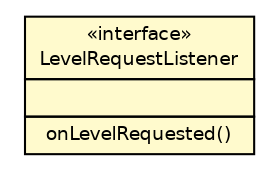 #!/usr/local/bin/dot
#
# Class diagram 
# Generated by UMLGraph version 5.2 (http://www.umlgraph.org/)
#

digraph G {
	edge [fontname="Helvetica",fontsize=10,labelfontname="Helvetica",labelfontsize=10];
	node [fontname="Helvetica",fontsize=10,shape=plaintext];
	nodesep=0.25;
	ranksep=0.5;
	// com.heyzap.sdk.HeyzapLib.LevelRequestListener
	c2758 [label=<<table title="com.heyzap.sdk.HeyzapLib.LevelRequestListener" border="0" cellborder="1" cellspacing="0" cellpadding="2" port="p" bgcolor="lemonChiffon" href="./HeyzapLib.LevelRequestListener.html">
		<tr><td><table border="0" cellspacing="0" cellpadding="1">
<tr><td align="center" balign="center"> &#171;interface&#187; </td></tr>
<tr><td align="center" balign="center"> LevelRequestListener </td></tr>
		</table></td></tr>
		<tr><td><table border="0" cellspacing="0" cellpadding="1">
<tr><td align="left" balign="left">  </td></tr>
		</table></td></tr>
		<tr><td><table border="0" cellspacing="0" cellpadding="1">
<tr><td align="left" balign="left">  onLevelRequested() </td></tr>
		</table></td></tr>
		</table>>, fontname="Helvetica", fontcolor="black", fontsize=9.0];
}

